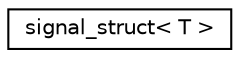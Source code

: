 digraph "Graphical Class Hierarchy"
{
 // LATEX_PDF_SIZE
  edge [fontname="Helvetica",fontsize="10",labelfontname="Helvetica",labelfontsize="10"];
  node [fontname="Helvetica",fontsize="10",shape=record];
  rankdir="LR";
  Node0 [label="signal_struct\< T \>",height=0.2,width=0.4,color="black", fillcolor="white", style="filled",URL="$structsignal__struct.html",tooltip=" "];
}

